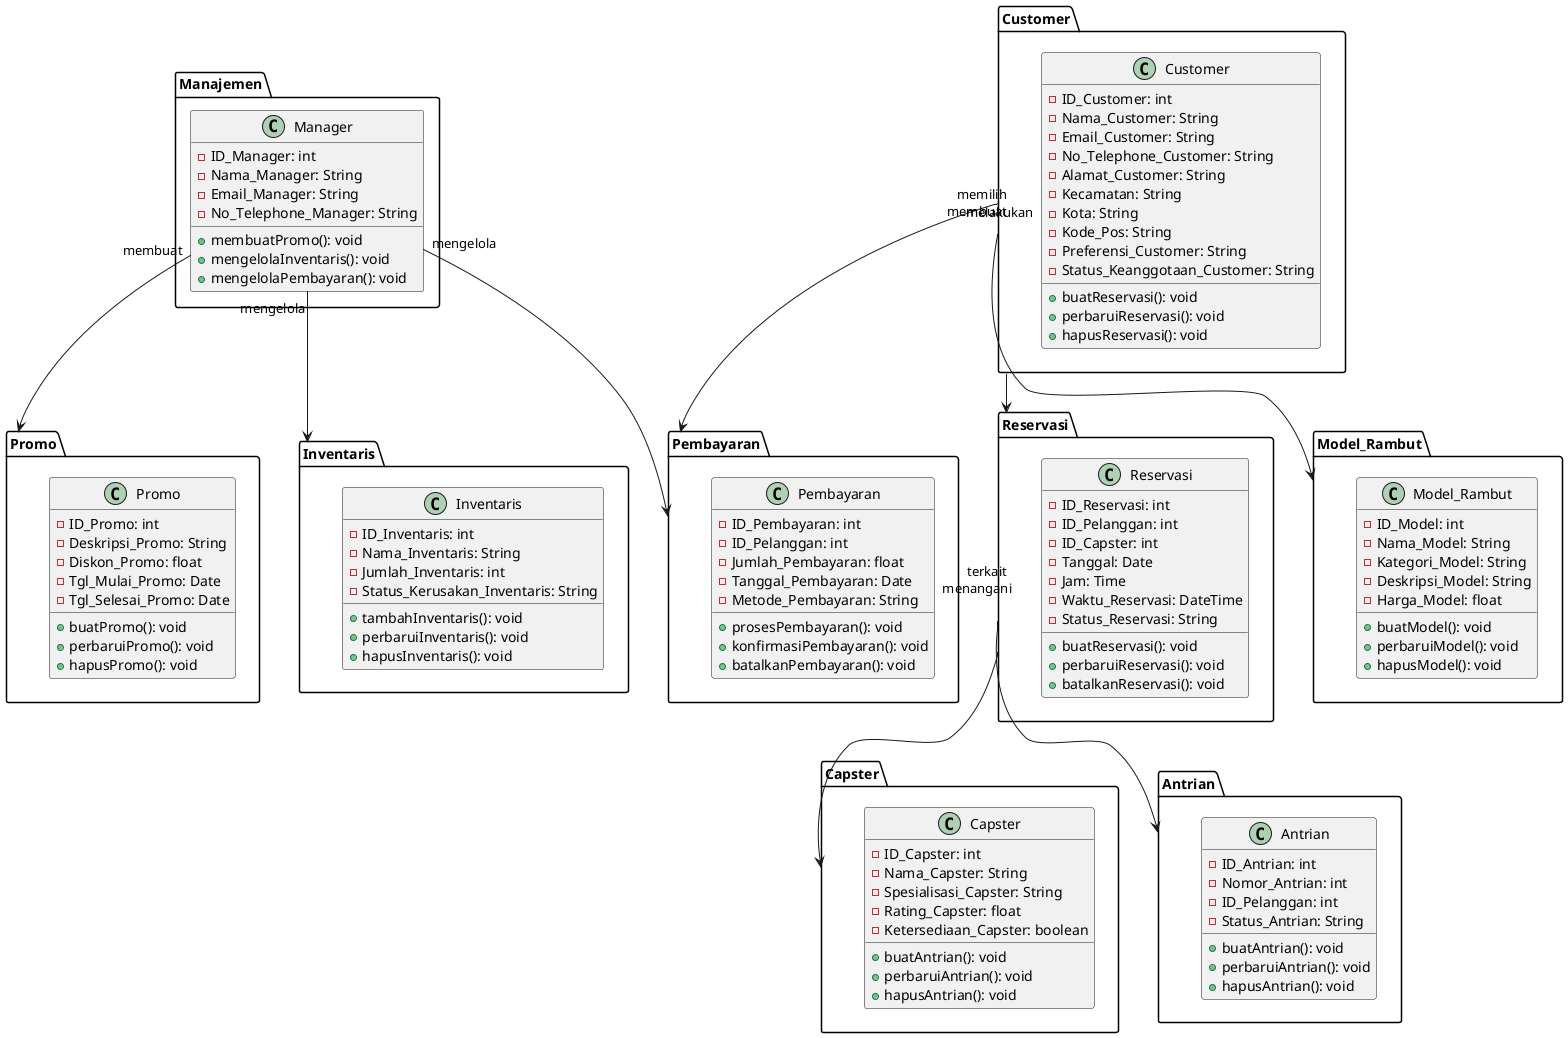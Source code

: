 @startuml
package "Manajemen" {
    class Manager {
        - ID_Manager: int
        - Nama_Manager: String
        - Email_Manager: String
        - No_Telephone_Manager: String
        + membuatPromo(): void
        + mengelolaInventaris(): void
        + mengelolaPembayaran(): void
    }
}

package "Promo" {
    class Promo {
        - ID_Promo: int
        - Deskripsi_Promo: String
        - Diskon_Promo: float
        - Tgl_Mulai_Promo: Date
        - Tgl_Selesai_Promo: Date
        + buatPromo(): void
        + perbaruiPromo(): void
        + hapusPromo(): void
    }
}

package "Inventaris" {
    class Inventaris {
        - ID_Inventaris: int
        - Nama_Inventaris: String
        - Jumlah_Inventaris: int
        - Status_Kerusakan_Inventaris: String
        + tambahInventaris(): void
        + perbaruiInventaris(): void
        + hapusInventaris(): void
    }
}

package "Capster" {
    class Capster {
        - ID_Capster: int
        - Nama_Capster: String
        - Spesialisasi_Capster: String
        - Rating_Capster: float
        - Ketersediaan_Capster: boolean
        + buatAntrian(): void
        + perbaruiAntrian(): void
        + hapusAntrian(): void
    }
}

package "Customer" {
    class Customer {
        - ID_Customer: int
        - Nama_Customer: String
        - Email_Customer: String
        - No_Telephone_Customer: String
        - Alamat_Customer: String
        - Kecamatan: String
        - Kota: String
        - Kode_Pos: String
        - Preferensi_Customer: String
        - Status_Keanggotaan_Customer: String
        + buatReservasi(): void
        + perbaruiReservasi(): void
        + hapusReservasi(): void
    }
}

package "Reservasi" {
    class Reservasi {
        - ID_Reservasi: int
        - ID_Pelanggan: int
        - ID_Capster: int
        - Tanggal: Date
        - Jam: Time
        - Waktu_Reservasi: DateTime
        - Status_Reservasi: String
        + buatReservasi(): void
        + perbaruiReservasi(): void
        + batalkanReservasi(): void
    }
}

package "Model_Rambut" {
    class Model_Rambut {
        - ID_Model: int
        - Nama_Model: String
        - Kategori_Model: String
        - Deskripsi_Model: String
        - Harga_Model: float
        + buatModel(): void
        + perbaruiModel(): void
        + hapusModel(): void
    }
}

package "Antrian" {
    class Antrian {
        - ID_Antrian: int
        - Nomor_Antrian: int
        - ID_Pelanggan: int
        - Status_Antrian: String
        + buatAntrian(): void
        + perbaruiAntrian(): void
        + hapusAntrian(): void
    }
}

package "Pembayaran" {
    class Pembayaran {
        - ID_Pembayaran: int
        - ID_Pelanggan: int
        - Jumlah_Pembayaran: float
        - Tanggal_Pembayaran: Date
        - Metode_Pembayaran: String
        + prosesPembayaran(): void
        + konfirmasiPembayaran(): void
        + batalkanPembayaran(): void
    }
}

Manager "membuat" --> Promo
Manager "mengelola" --> Inventaris
Manager "mengelola" --> Pembayaran
Customer "melakukan" --> Pembayaran
Customer "membuat" --> Reservasi
Customer "memilih" --> Model_Rambut
Reservasi "menangani" --> Capster
Reservasi "terkait" --> Antrian
